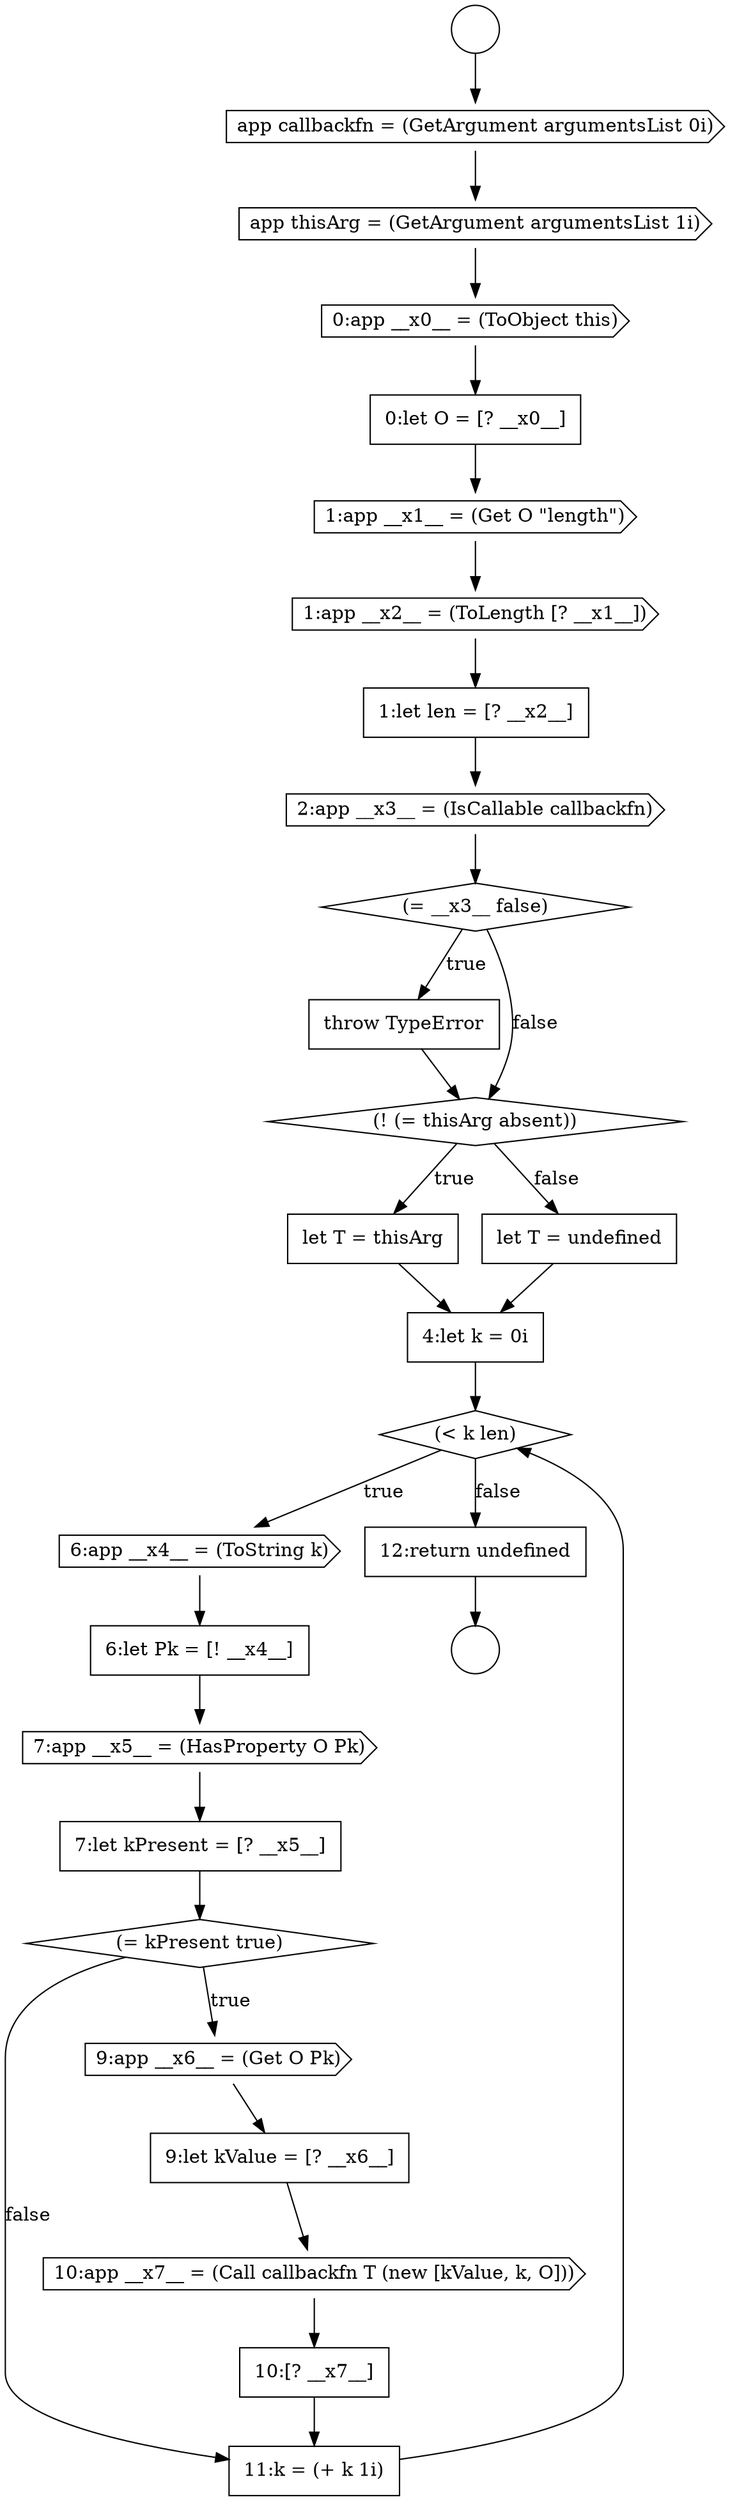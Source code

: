 digraph {
  node14741 [shape=cds, label=<<font color="black">0:app __x0__ = (ToObject this)</font>> color="black" fillcolor="white" style=filled]
  node14754 [shape=cds, label=<<font color="black">6:app __x4__ = (ToString k)</font>> color="black" fillcolor="white" style=filled]
  node14737 [shape=circle label=" " color="black" fillcolor="white" style=filled]
  node14761 [shape=cds, label=<<font color="black">10:app __x7__ = (Call callbackfn T (new [kValue, k, O]))</font>> color="black" fillcolor="white" style=filled]
  node14745 [shape=none, margin=0, label=<<font color="black">
    <table border="0" cellborder="1" cellspacing="0" cellpadding="10">
      <tr><td align="left">1:let len = [? __x2__]</td></tr>
    </table>
  </font>> color="black" fillcolor="white" style=filled]
  node14753 [shape=diamond, label=<<font color="black">(&lt; k len)</font>> color="black" fillcolor="white" style=filled]
  node14752 [shape=none, margin=0, label=<<font color="black">
    <table border="0" cellborder="1" cellspacing="0" cellpadding="10">
      <tr><td align="left">4:let k = 0i</td></tr>
    </table>
  </font>> color="black" fillcolor="white" style=filled]
  node14743 [shape=cds, label=<<font color="black">1:app __x1__ = (Get O &quot;length&quot;)</font>> color="black" fillcolor="white" style=filled]
  node14756 [shape=cds, label=<<font color="black">7:app __x5__ = (HasProperty O Pk)</font>> color="black" fillcolor="white" style=filled]
  node14742 [shape=none, margin=0, label=<<font color="black">
    <table border="0" cellborder="1" cellspacing="0" cellpadding="10">
      <tr><td align="left">0:let O = [? __x0__]</td></tr>
    </table>
  </font>> color="black" fillcolor="white" style=filled]
  node14738 [shape=circle label=" " color="black" fillcolor="white" style=filled]
  node14748 [shape=none, margin=0, label=<<font color="black">
    <table border="0" cellborder="1" cellspacing="0" cellpadding="10">
      <tr><td align="left">throw TypeError</td></tr>
    </table>
  </font>> color="black" fillcolor="white" style=filled]
  node14750 [shape=none, margin=0, label=<<font color="black">
    <table border="0" cellborder="1" cellspacing="0" cellpadding="10">
      <tr><td align="left">let T = thisArg</td></tr>
    </table>
  </font>> color="black" fillcolor="white" style=filled]
  node14758 [shape=diamond, label=<<font color="black">(= kPresent true)</font>> color="black" fillcolor="white" style=filled]
  node14751 [shape=none, margin=0, label=<<font color="black">
    <table border="0" cellborder="1" cellspacing="0" cellpadding="10">
      <tr><td align="left">let T = undefined</td></tr>
    </table>
  </font>> color="black" fillcolor="white" style=filled]
  node14740 [shape=cds, label=<<font color="black">app thisArg = (GetArgument argumentsList 1i)</font>> color="black" fillcolor="white" style=filled]
  node14757 [shape=none, margin=0, label=<<font color="black">
    <table border="0" cellborder="1" cellspacing="0" cellpadding="10">
      <tr><td align="left">7:let kPresent = [? __x5__]</td></tr>
    </table>
  </font>> color="black" fillcolor="white" style=filled]
  node14762 [shape=none, margin=0, label=<<font color="black">
    <table border="0" cellborder="1" cellspacing="0" cellpadding="10">
      <tr><td align="left">10:[? __x7__]</td></tr>
    </table>
  </font>> color="black" fillcolor="white" style=filled]
  node14744 [shape=cds, label=<<font color="black">1:app __x2__ = (ToLength [? __x1__])</font>> color="black" fillcolor="white" style=filled]
  node14760 [shape=none, margin=0, label=<<font color="black">
    <table border="0" cellborder="1" cellspacing="0" cellpadding="10">
      <tr><td align="left">9:let kValue = [? __x6__]</td></tr>
    </table>
  </font>> color="black" fillcolor="white" style=filled]
  node14746 [shape=cds, label=<<font color="black">2:app __x3__ = (IsCallable callbackfn)</font>> color="black" fillcolor="white" style=filled]
  node14763 [shape=none, margin=0, label=<<font color="black">
    <table border="0" cellborder="1" cellspacing="0" cellpadding="10">
      <tr><td align="left">11:k = (+ k 1i)</td></tr>
    </table>
  </font>> color="black" fillcolor="white" style=filled]
  node14739 [shape=cds, label=<<font color="black">app callbackfn = (GetArgument argumentsList 0i)</font>> color="black" fillcolor="white" style=filled]
  node14755 [shape=none, margin=0, label=<<font color="black">
    <table border="0" cellborder="1" cellspacing="0" cellpadding="10">
      <tr><td align="left">6:let Pk = [! __x4__]</td></tr>
    </table>
  </font>> color="black" fillcolor="white" style=filled]
  node14747 [shape=diamond, label=<<font color="black">(= __x3__ false)</font>> color="black" fillcolor="white" style=filled]
  node14749 [shape=diamond, label=<<font color="black">(! (= thisArg absent))</font>> color="black" fillcolor="white" style=filled]
  node14764 [shape=none, margin=0, label=<<font color="black">
    <table border="0" cellborder="1" cellspacing="0" cellpadding="10">
      <tr><td align="left">12:return undefined</td></tr>
    </table>
  </font>> color="black" fillcolor="white" style=filled]
  node14759 [shape=cds, label=<<font color="black">9:app __x6__ = (Get O Pk)</font>> color="black" fillcolor="white" style=filled]
  node14758 -> node14759 [label=<<font color="black">true</font>> color="black"]
  node14758 -> node14763 [label=<<font color="black">false</font>> color="black"]
  node14755 -> node14756 [ color="black"]
  node14749 -> node14750 [label=<<font color="black">true</font>> color="black"]
  node14749 -> node14751 [label=<<font color="black">false</font>> color="black"]
  node14764 -> node14738 [ color="black"]
  node14753 -> node14754 [label=<<font color="black">true</font>> color="black"]
  node14753 -> node14764 [label=<<font color="black">false</font>> color="black"]
  node14743 -> node14744 [ color="black"]
  node14746 -> node14747 [ color="black"]
  node14751 -> node14752 [ color="black"]
  node14757 -> node14758 [ color="black"]
  node14760 -> node14761 [ color="black"]
  node14752 -> node14753 [ color="black"]
  node14750 -> node14752 [ color="black"]
  node14747 -> node14748 [label=<<font color="black">true</font>> color="black"]
  node14747 -> node14749 [label=<<font color="black">false</font>> color="black"]
  node14739 -> node14740 [ color="black"]
  node14756 -> node14757 [ color="black"]
  node14741 -> node14742 [ color="black"]
  node14748 -> node14749 [ color="black"]
  node14761 -> node14762 [ color="black"]
  node14763 -> node14753 [ color="black"]
  node14742 -> node14743 [ color="black"]
  node14745 -> node14746 [ color="black"]
  node14754 -> node14755 [ color="black"]
  node14737 -> node14739 [ color="black"]
  node14744 -> node14745 [ color="black"]
  node14759 -> node14760 [ color="black"]
  node14762 -> node14763 [ color="black"]
  node14740 -> node14741 [ color="black"]
}
